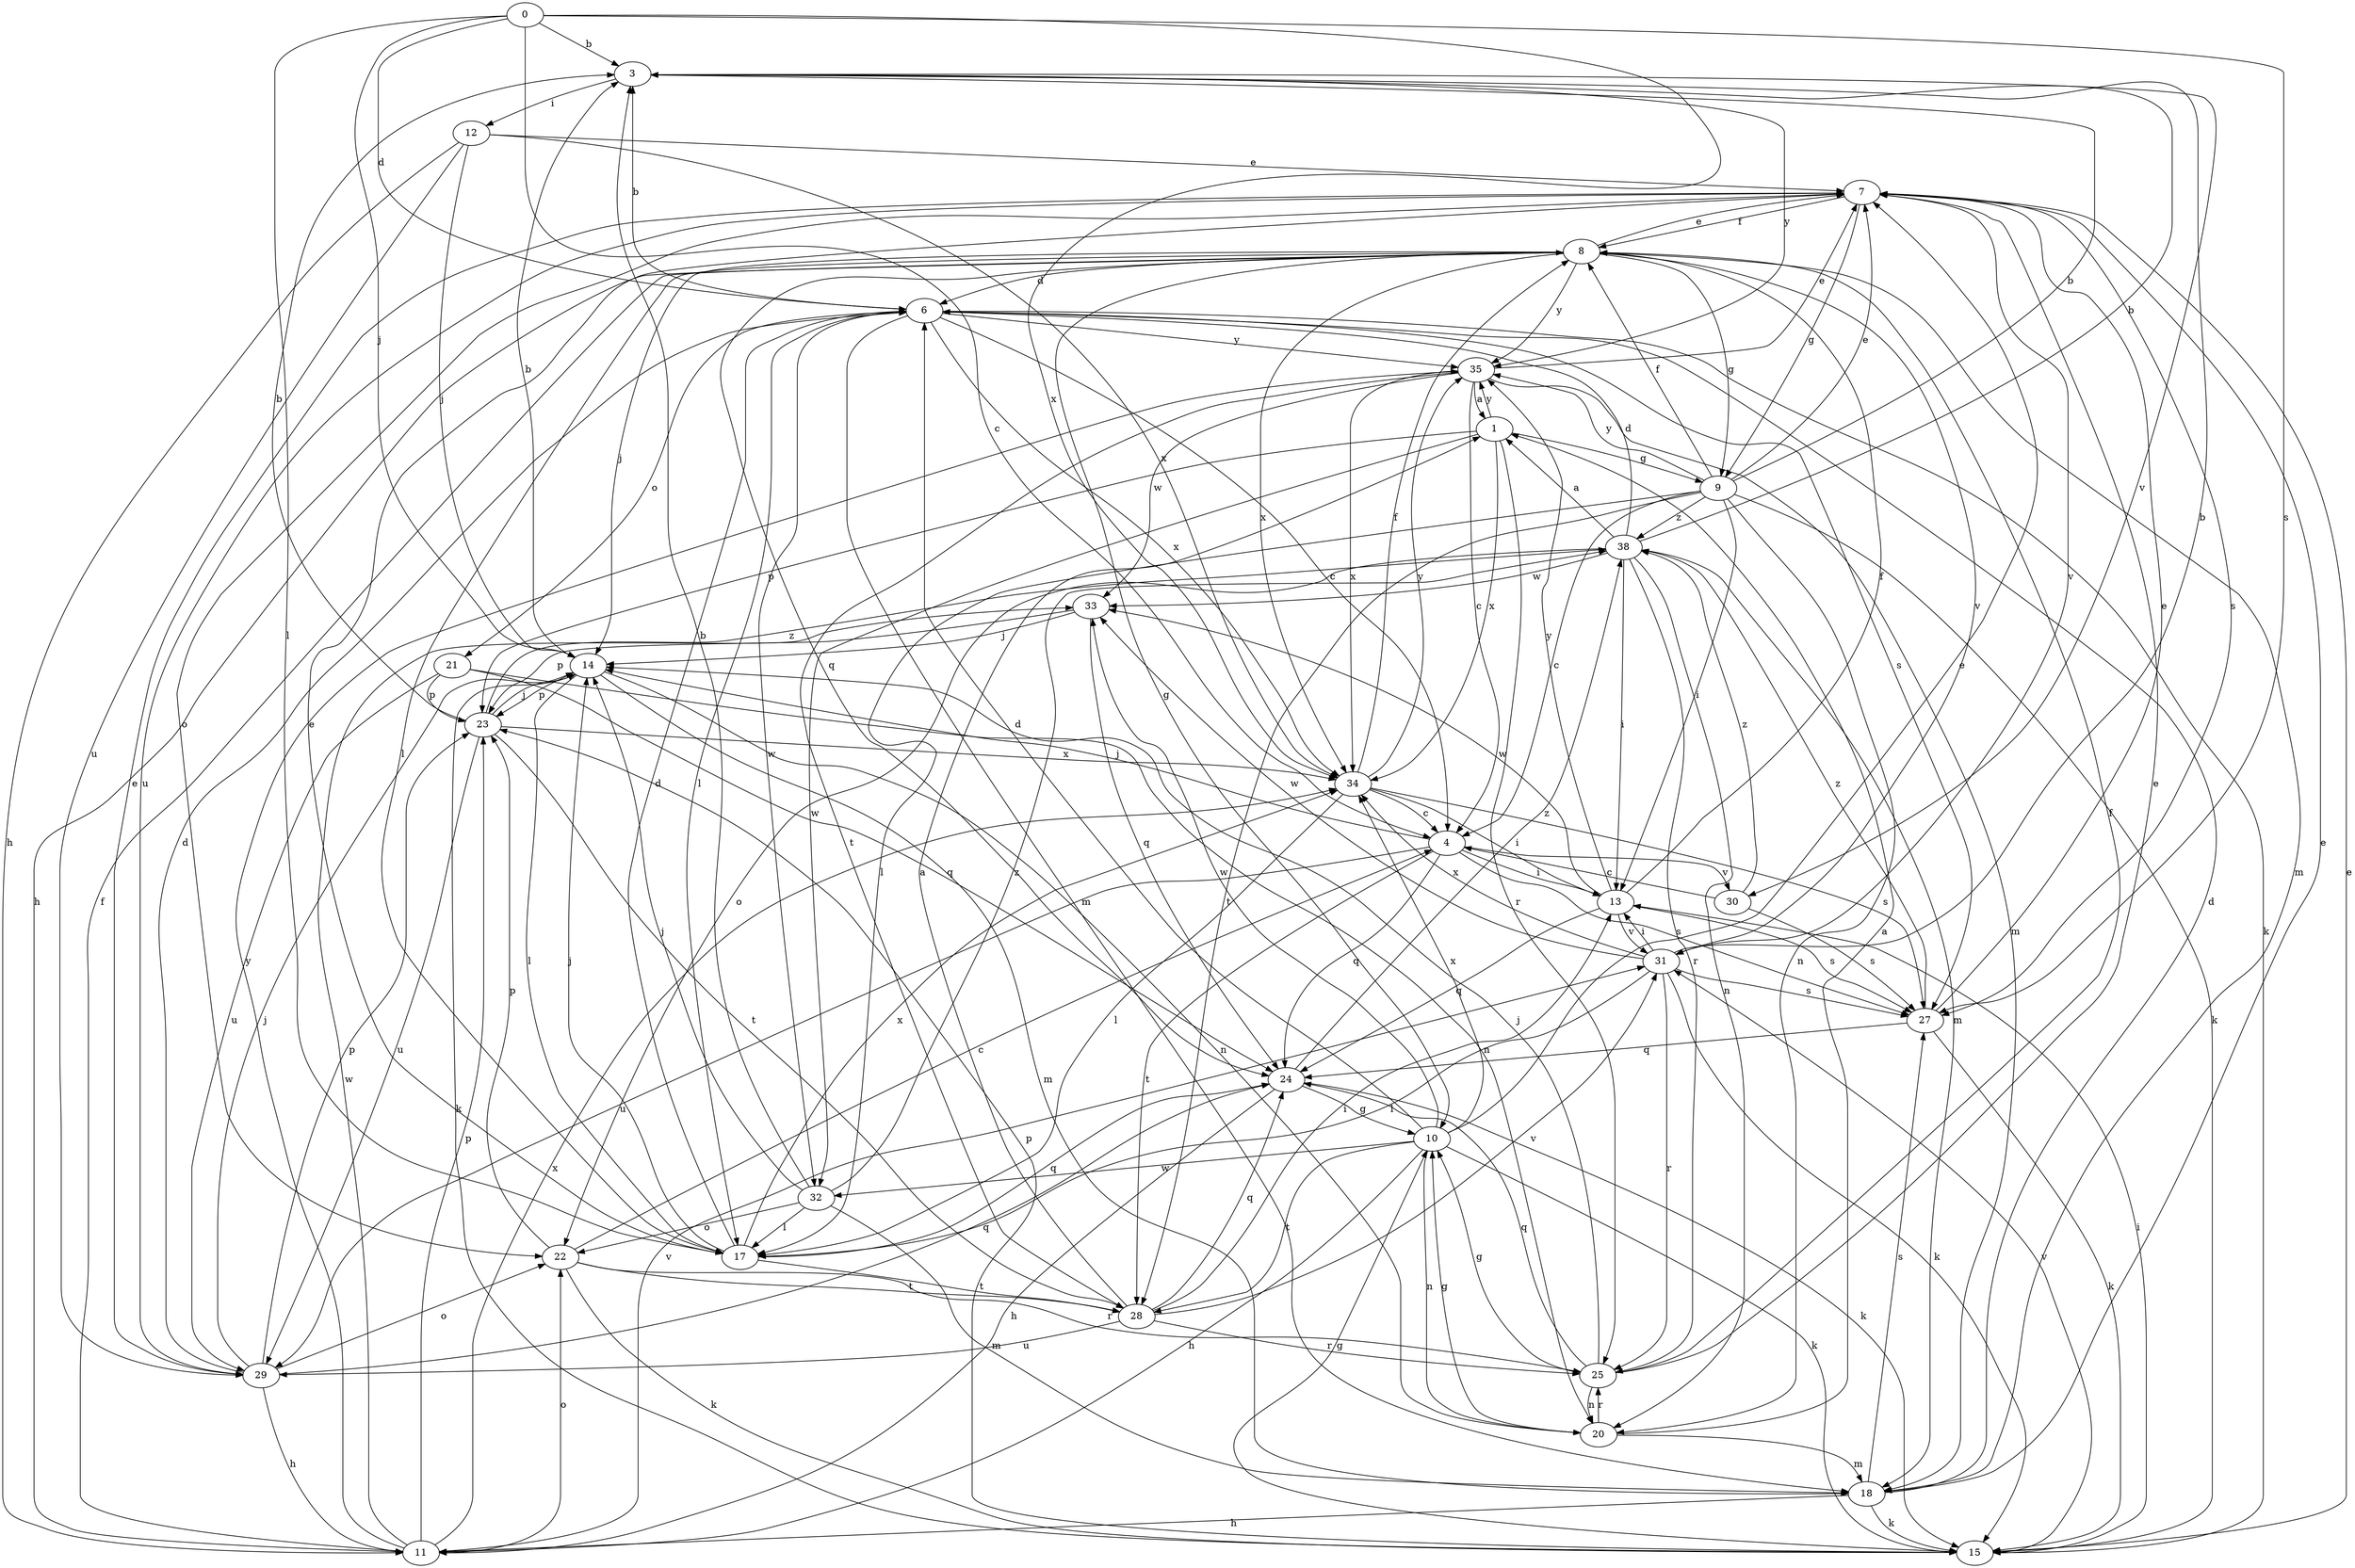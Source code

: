 strict digraph  {
0;
1;
3;
4;
6;
7;
8;
9;
10;
11;
12;
13;
14;
15;
17;
18;
20;
21;
22;
23;
24;
25;
27;
28;
29;
30;
31;
32;
33;
34;
35;
38;
0 -> 3  [label=b];
0 -> 4  [label=c];
0 -> 6  [label=d];
0 -> 14  [label=j];
0 -> 17  [label=l];
0 -> 27  [label=s];
0 -> 34  [label=x];
1 -> 9  [label=g];
1 -> 23  [label=p];
1 -> 25  [label=r];
1 -> 32  [label=w];
1 -> 34  [label=x];
1 -> 35  [label=y];
3 -> 12  [label=i];
3 -> 30  [label=v];
3 -> 35  [label=y];
4 -> 13  [label=i];
4 -> 14  [label=j];
4 -> 24  [label=q];
4 -> 27  [label=s];
4 -> 28  [label=t];
4 -> 29  [label=u];
4 -> 30  [label=v];
6 -> 3  [label=b];
6 -> 4  [label=c];
6 -> 15  [label=k];
6 -> 17  [label=l];
6 -> 18  [label=m];
6 -> 21  [label=o];
6 -> 27  [label=s];
6 -> 32  [label=w];
6 -> 34  [label=x];
6 -> 35  [label=y];
7 -> 8  [label=f];
7 -> 9  [label=g];
7 -> 22  [label=o];
7 -> 27  [label=s];
7 -> 29  [label=u];
7 -> 31  [label=v];
8 -> 6  [label=d];
8 -> 7  [label=e];
8 -> 9  [label=g];
8 -> 10  [label=g];
8 -> 11  [label=h];
8 -> 14  [label=j];
8 -> 17  [label=l];
8 -> 18  [label=m];
8 -> 24  [label=q];
8 -> 31  [label=v];
8 -> 34  [label=x];
8 -> 35  [label=y];
9 -> 3  [label=b];
9 -> 4  [label=c];
9 -> 7  [label=e];
9 -> 8  [label=f];
9 -> 13  [label=i];
9 -> 15  [label=k];
9 -> 17  [label=l];
9 -> 20  [label=n];
9 -> 28  [label=t];
9 -> 35  [label=y];
9 -> 38  [label=z];
10 -> 6  [label=d];
10 -> 7  [label=e];
10 -> 11  [label=h];
10 -> 15  [label=k];
10 -> 20  [label=n];
10 -> 28  [label=t];
10 -> 32  [label=w];
10 -> 33  [label=w];
10 -> 34  [label=x];
11 -> 8  [label=f];
11 -> 22  [label=o];
11 -> 23  [label=p];
11 -> 31  [label=v];
11 -> 33  [label=w];
11 -> 34  [label=x];
11 -> 35  [label=y];
12 -> 7  [label=e];
12 -> 11  [label=h];
12 -> 14  [label=j];
12 -> 29  [label=u];
12 -> 34  [label=x];
13 -> 8  [label=f];
13 -> 24  [label=q];
13 -> 27  [label=s];
13 -> 31  [label=v];
13 -> 33  [label=w];
13 -> 35  [label=y];
14 -> 3  [label=b];
14 -> 15  [label=k];
14 -> 17  [label=l];
14 -> 18  [label=m];
14 -> 20  [label=n];
14 -> 23  [label=p];
15 -> 7  [label=e];
15 -> 10  [label=g];
15 -> 13  [label=i];
15 -> 23  [label=p];
15 -> 31  [label=v];
17 -> 6  [label=d];
17 -> 7  [label=e];
17 -> 14  [label=j];
17 -> 24  [label=q];
17 -> 28  [label=t];
17 -> 34  [label=x];
18 -> 6  [label=d];
18 -> 7  [label=e];
18 -> 11  [label=h];
18 -> 15  [label=k];
18 -> 27  [label=s];
20 -> 1  [label=a];
20 -> 10  [label=g];
20 -> 18  [label=m];
20 -> 25  [label=r];
21 -> 20  [label=n];
21 -> 23  [label=p];
21 -> 24  [label=q];
21 -> 29  [label=u];
22 -> 4  [label=c];
22 -> 15  [label=k];
22 -> 23  [label=p];
22 -> 25  [label=r];
22 -> 28  [label=t];
23 -> 3  [label=b];
23 -> 14  [label=j];
23 -> 28  [label=t];
23 -> 29  [label=u];
23 -> 34  [label=x];
23 -> 38  [label=z];
24 -> 10  [label=g];
24 -> 11  [label=h];
24 -> 15  [label=k];
24 -> 38  [label=z];
25 -> 7  [label=e];
25 -> 8  [label=f];
25 -> 10  [label=g];
25 -> 14  [label=j];
25 -> 20  [label=n];
25 -> 24  [label=q];
27 -> 7  [label=e];
27 -> 15  [label=k];
27 -> 24  [label=q];
27 -> 38  [label=z];
28 -> 1  [label=a];
28 -> 13  [label=i];
28 -> 24  [label=q];
28 -> 25  [label=r];
28 -> 29  [label=u];
28 -> 31  [label=v];
29 -> 6  [label=d];
29 -> 7  [label=e];
29 -> 11  [label=h];
29 -> 14  [label=j];
29 -> 22  [label=o];
29 -> 23  [label=p];
29 -> 24  [label=q];
30 -> 4  [label=c];
30 -> 27  [label=s];
30 -> 38  [label=z];
31 -> 3  [label=b];
31 -> 13  [label=i];
31 -> 15  [label=k];
31 -> 17  [label=l];
31 -> 25  [label=r];
31 -> 27  [label=s];
31 -> 33  [label=w];
31 -> 34  [label=x];
32 -> 3  [label=b];
32 -> 14  [label=j];
32 -> 17  [label=l];
32 -> 18  [label=m];
32 -> 22  [label=o];
32 -> 38  [label=z];
33 -> 14  [label=j];
33 -> 23  [label=p];
33 -> 24  [label=q];
34 -> 4  [label=c];
34 -> 8  [label=f];
34 -> 13  [label=i];
34 -> 17  [label=l];
34 -> 27  [label=s];
34 -> 35  [label=y];
35 -> 1  [label=a];
35 -> 4  [label=c];
35 -> 7  [label=e];
35 -> 18  [label=m];
35 -> 28  [label=t];
35 -> 33  [label=w];
35 -> 34  [label=x];
38 -> 1  [label=a];
38 -> 3  [label=b];
38 -> 6  [label=d];
38 -> 13  [label=i];
38 -> 18  [label=m];
38 -> 20  [label=n];
38 -> 22  [label=o];
38 -> 25  [label=r];
38 -> 33  [label=w];
}
